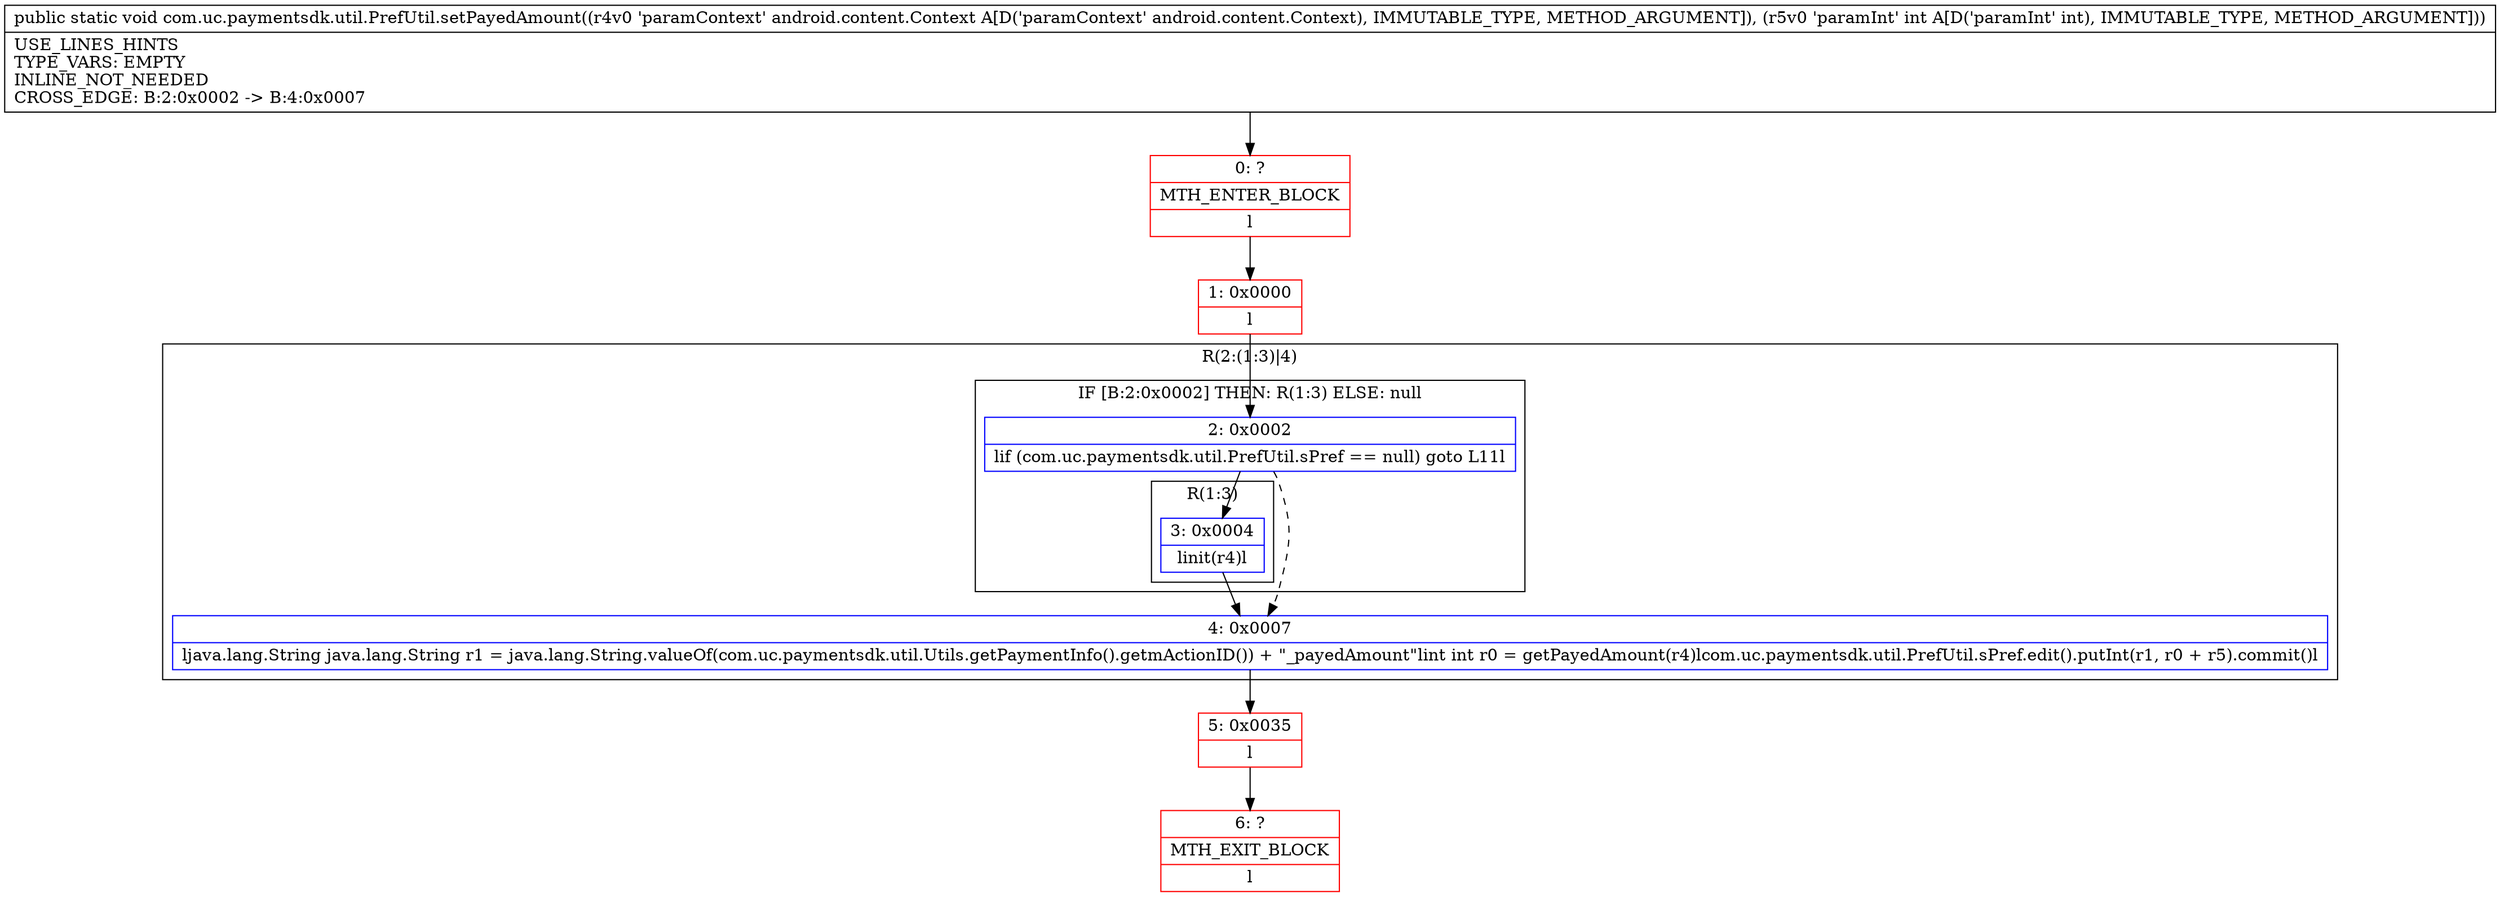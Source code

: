 digraph "CFG forcom.uc.paymentsdk.util.PrefUtil.setPayedAmount(Landroid\/content\/Context;I)V" {
subgraph cluster_Region_515506480 {
label = "R(2:(1:3)|4)";
node [shape=record,color=blue];
subgraph cluster_IfRegion_845146676 {
label = "IF [B:2:0x0002] THEN: R(1:3) ELSE: null";
node [shape=record,color=blue];
Node_2 [shape=record,label="{2\:\ 0x0002|lif (com.uc.paymentsdk.util.PrefUtil.sPref == null) goto L11l}"];
subgraph cluster_Region_1907427942 {
label = "R(1:3)";
node [shape=record,color=blue];
Node_3 [shape=record,label="{3\:\ 0x0004|linit(r4)l}"];
}
}
Node_4 [shape=record,label="{4\:\ 0x0007|ljava.lang.String java.lang.String r1 = java.lang.String.valueOf(com.uc.paymentsdk.util.Utils.getPaymentInfo().getmActionID()) + \"_payedAmount\"lint int r0 = getPayedAmount(r4)lcom.uc.paymentsdk.util.PrefUtil.sPref.edit().putInt(r1, r0 + r5).commit()l}"];
}
Node_0 [shape=record,color=red,label="{0\:\ ?|MTH_ENTER_BLOCK\l|l}"];
Node_1 [shape=record,color=red,label="{1\:\ 0x0000|l}"];
Node_5 [shape=record,color=red,label="{5\:\ 0x0035|l}"];
Node_6 [shape=record,color=red,label="{6\:\ ?|MTH_EXIT_BLOCK\l|l}"];
MethodNode[shape=record,label="{public static void com.uc.paymentsdk.util.PrefUtil.setPayedAmount((r4v0 'paramContext' android.content.Context A[D('paramContext' android.content.Context), IMMUTABLE_TYPE, METHOD_ARGUMENT]), (r5v0 'paramInt' int A[D('paramInt' int), IMMUTABLE_TYPE, METHOD_ARGUMENT]))  | USE_LINES_HINTS\lTYPE_VARS: EMPTY\lINLINE_NOT_NEEDED\lCROSS_EDGE: B:2:0x0002 \-\> B:4:0x0007\l}"];
MethodNode -> Node_0;
Node_2 -> Node_3;
Node_2 -> Node_4[style=dashed];
Node_3 -> Node_4;
Node_4 -> Node_5;
Node_0 -> Node_1;
Node_1 -> Node_2;
Node_5 -> Node_6;
}

